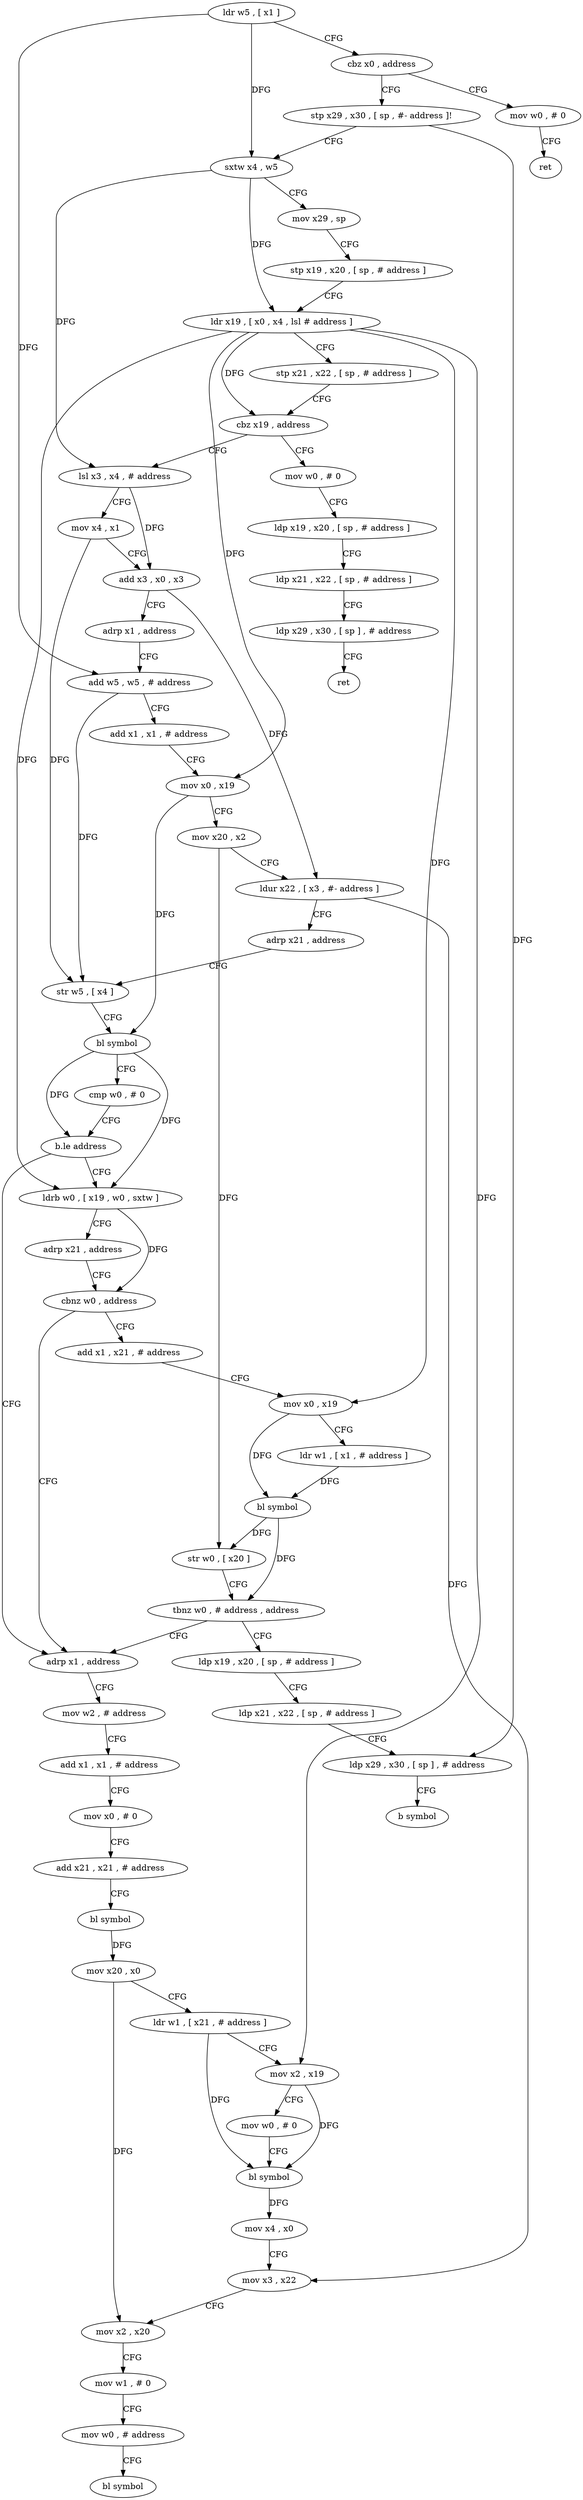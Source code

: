 digraph "func" {
"4256200" [label = "ldr w5 , [ x1 ]" ]
"4256204" [label = "cbz x0 , address" ]
"4256344" [label = "mov w0 , # 0" ]
"4256208" [label = "stp x29 , x30 , [ sp , #- address ]!" ]
"4256348" [label = "ret" ]
"4256212" [label = "sxtw x4 , w5" ]
"4256216" [label = "mov x29 , sp" ]
"4256220" [label = "stp x19 , x20 , [ sp , # address ]" ]
"4256224" [label = "ldr x19 , [ x0 , x4 , lsl # address ]" ]
"4256228" [label = "stp x21 , x22 , [ sp , # address ]" ]
"4256232" [label = "cbz x19 , address" ]
"4256352" [label = "mov w0 , # 0" ]
"4256236" [label = "lsl x3 , x4 , # address" ]
"4256356" [label = "ldp x19 , x20 , [ sp , # address ]" ]
"4256360" [label = "ldp x21 , x22 , [ sp , # address ]" ]
"4256364" [label = "ldp x29 , x30 , [ sp ] , # address" ]
"4256368" [label = "ret" ]
"4256240" [label = "mov x4 , x1" ]
"4256244" [label = "add x3 , x0 , x3" ]
"4256248" [label = "adrp x1 , address" ]
"4256252" [label = "add w5 , w5 , # address" ]
"4256256" [label = "add x1 , x1 , # address" ]
"4256260" [label = "mov x0 , x19" ]
"4256264" [label = "mov x20 , x2" ]
"4256268" [label = "ldur x22 , [ x3 , #- address ]" ]
"4256272" [label = "adrp x21 , address" ]
"4256276" [label = "str w5 , [ x4 ]" ]
"4256280" [label = "bl symbol" ]
"4256284" [label = "cmp w0 , # 0" ]
"4256288" [label = "b.le address" ]
"4256372" [label = "adrp x1 , address" ]
"4256292" [label = "ldrb w0 , [ x19 , w0 , sxtw ]" ]
"4256376" [label = "mov w2 , # address" ]
"4256380" [label = "add x1 , x1 , # address" ]
"4256384" [label = "mov x0 , # 0" ]
"4256388" [label = "add x21 , x21 , # address" ]
"4256392" [label = "bl symbol" ]
"4256396" [label = "mov x20 , x0" ]
"4256400" [label = "ldr w1 , [ x21 , # address ]" ]
"4256404" [label = "mov x2 , x19" ]
"4256408" [label = "mov w0 , # 0" ]
"4256412" [label = "bl symbol" ]
"4256416" [label = "mov x4 , x0" ]
"4256420" [label = "mov x3 , x22" ]
"4256424" [label = "mov x2 , x20" ]
"4256428" [label = "mov w1 , # 0" ]
"4256432" [label = "mov w0 , # address" ]
"4256436" [label = "bl symbol" ]
"4256296" [label = "adrp x21 , address" ]
"4256300" [label = "cbnz w0 , address" ]
"4256304" [label = "add x1 , x21 , # address" ]
"4256308" [label = "mov x0 , x19" ]
"4256312" [label = "ldr w1 , [ x1 , # address ]" ]
"4256316" [label = "bl symbol" ]
"4256320" [label = "str w0 , [ x20 ]" ]
"4256324" [label = "tbnz w0 , # address , address" ]
"4256328" [label = "ldp x19 , x20 , [ sp , # address ]" ]
"4256332" [label = "ldp x21 , x22 , [ sp , # address ]" ]
"4256336" [label = "ldp x29 , x30 , [ sp ] , # address" ]
"4256340" [label = "b symbol" ]
"4256200" -> "4256204" [ label = "CFG" ]
"4256200" -> "4256212" [ label = "DFG" ]
"4256200" -> "4256252" [ label = "DFG" ]
"4256204" -> "4256344" [ label = "CFG" ]
"4256204" -> "4256208" [ label = "CFG" ]
"4256344" -> "4256348" [ label = "CFG" ]
"4256208" -> "4256212" [ label = "CFG" ]
"4256208" -> "4256336" [ label = "DFG" ]
"4256212" -> "4256216" [ label = "CFG" ]
"4256212" -> "4256224" [ label = "DFG" ]
"4256212" -> "4256236" [ label = "DFG" ]
"4256216" -> "4256220" [ label = "CFG" ]
"4256220" -> "4256224" [ label = "CFG" ]
"4256224" -> "4256228" [ label = "CFG" ]
"4256224" -> "4256232" [ label = "DFG" ]
"4256224" -> "4256260" [ label = "DFG" ]
"4256224" -> "4256404" [ label = "DFG" ]
"4256224" -> "4256292" [ label = "DFG" ]
"4256224" -> "4256308" [ label = "DFG" ]
"4256228" -> "4256232" [ label = "CFG" ]
"4256232" -> "4256352" [ label = "CFG" ]
"4256232" -> "4256236" [ label = "CFG" ]
"4256352" -> "4256356" [ label = "CFG" ]
"4256236" -> "4256240" [ label = "CFG" ]
"4256236" -> "4256244" [ label = "DFG" ]
"4256356" -> "4256360" [ label = "CFG" ]
"4256360" -> "4256364" [ label = "CFG" ]
"4256364" -> "4256368" [ label = "CFG" ]
"4256240" -> "4256244" [ label = "CFG" ]
"4256240" -> "4256276" [ label = "DFG" ]
"4256244" -> "4256248" [ label = "CFG" ]
"4256244" -> "4256268" [ label = "DFG" ]
"4256248" -> "4256252" [ label = "CFG" ]
"4256252" -> "4256256" [ label = "CFG" ]
"4256252" -> "4256276" [ label = "DFG" ]
"4256256" -> "4256260" [ label = "CFG" ]
"4256260" -> "4256264" [ label = "CFG" ]
"4256260" -> "4256280" [ label = "DFG" ]
"4256264" -> "4256268" [ label = "CFG" ]
"4256264" -> "4256320" [ label = "DFG" ]
"4256268" -> "4256272" [ label = "CFG" ]
"4256268" -> "4256420" [ label = "DFG" ]
"4256272" -> "4256276" [ label = "CFG" ]
"4256276" -> "4256280" [ label = "CFG" ]
"4256280" -> "4256284" [ label = "CFG" ]
"4256280" -> "4256288" [ label = "DFG" ]
"4256280" -> "4256292" [ label = "DFG" ]
"4256284" -> "4256288" [ label = "CFG" ]
"4256288" -> "4256372" [ label = "CFG" ]
"4256288" -> "4256292" [ label = "CFG" ]
"4256372" -> "4256376" [ label = "CFG" ]
"4256292" -> "4256296" [ label = "CFG" ]
"4256292" -> "4256300" [ label = "DFG" ]
"4256376" -> "4256380" [ label = "CFG" ]
"4256380" -> "4256384" [ label = "CFG" ]
"4256384" -> "4256388" [ label = "CFG" ]
"4256388" -> "4256392" [ label = "CFG" ]
"4256392" -> "4256396" [ label = "DFG" ]
"4256396" -> "4256400" [ label = "CFG" ]
"4256396" -> "4256424" [ label = "DFG" ]
"4256400" -> "4256404" [ label = "CFG" ]
"4256400" -> "4256412" [ label = "DFG" ]
"4256404" -> "4256408" [ label = "CFG" ]
"4256404" -> "4256412" [ label = "DFG" ]
"4256408" -> "4256412" [ label = "CFG" ]
"4256412" -> "4256416" [ label = "DFG" ]
"4256416" -> "4256420" [ label = "CFG" ]
"4256420" -> "4256424" [ label = "CFG" ]
"4256424" -> "4256428" [ label = "CFG" ]
"4256428" -> "4256432" [ label = "CFG" ]
"4256432" -> "4256436" [ label = "CFG" ]
"4256296" -> "4256300" [ label = "CFG" ]
"4256300" -> "4256372" [ label = "CFG" ]
"4256300" -> "4256304" [ label = "CFG" ]
"4256304" -> "4256308" [ label = "CFG" ]
"4256308" -> "4256312" [ label = "CFG" ]
"4256308" -> "4256316" [ label = "DFG" ]
"4256312" -> "4256316" [ label = "DFG" ]
"4256316" -> "4256320" [ label = "DFG" ]
"4256316" -> "4256324" [ label = "DFG" ]
"4256320" -> "4256324" [ label = "CFG" ]
"4256324" -> "4256372" [ label = "CFG" ]
"4256324" -> "4256328" [ label = "CFG" ]
"4256328" -> "4256332" [ label = "CFG" ]
"4256332" -> "4256336" [ label = "CFG" ]
"4256336" -> "4256340" [ label = "CFG" ]
}
